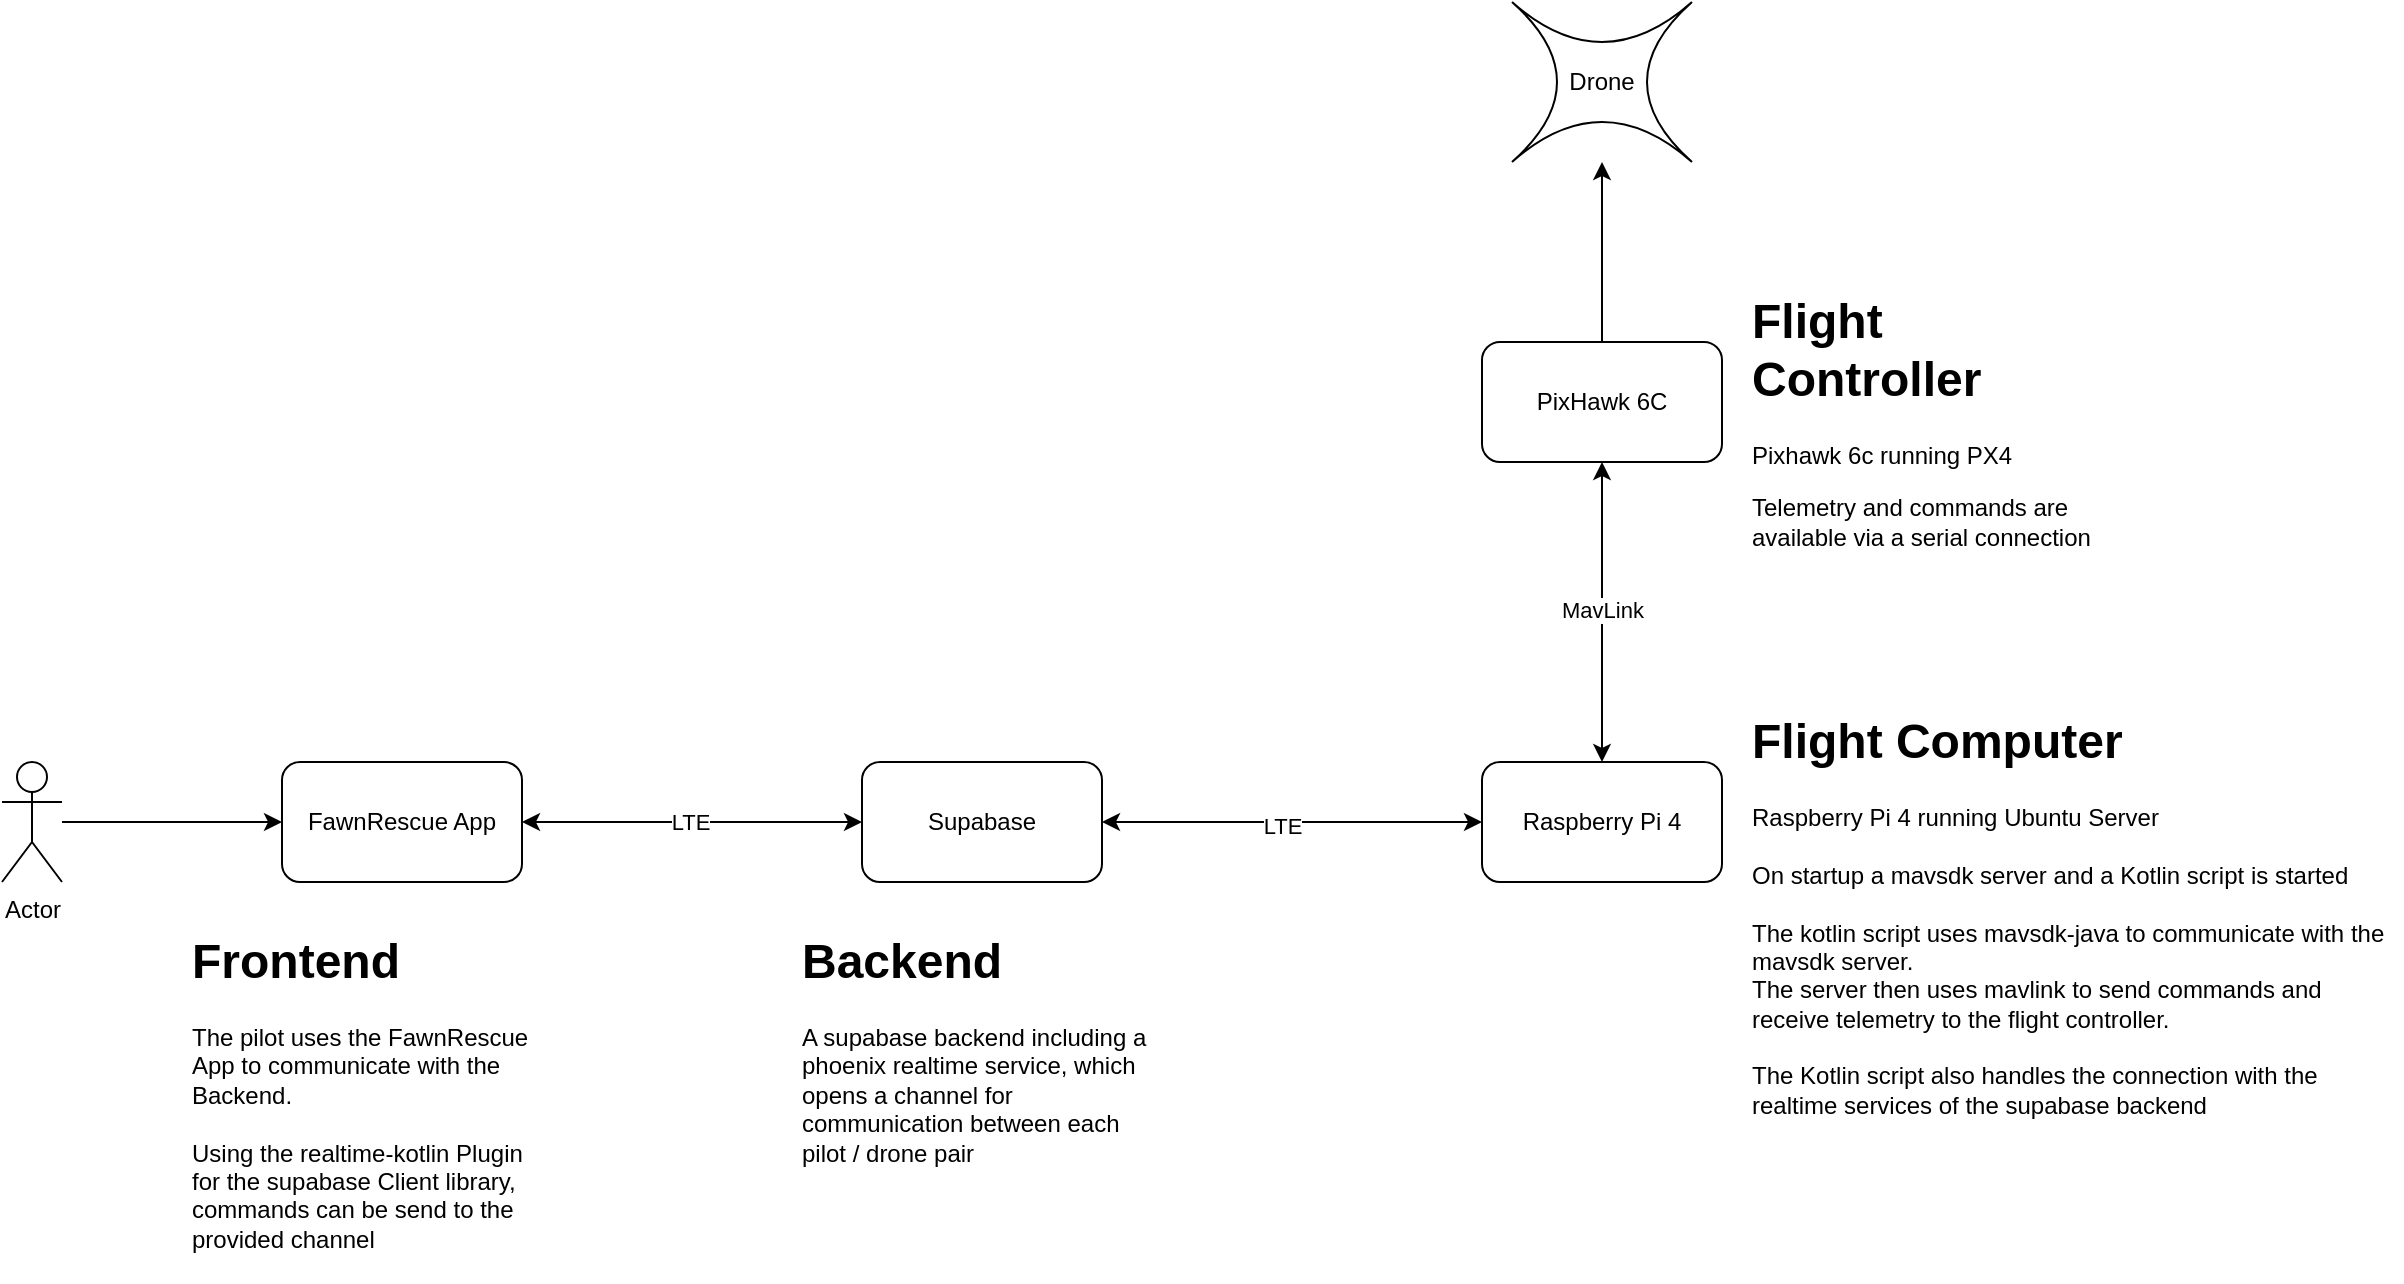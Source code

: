 <mxfile version="22.1.11" type="github">
  <diagram name="Page-1" id="nDaKL3ebdBdOYoQSPej4">
    <mxGraphModel dx="2350" dy="1830" grid="1" gridSize="10" guides="1" tooltips="1" connect="1" arrows="1" fold="1" page="1" pageScale="1" pageWidth="850" pageHeight="1100" math="0" shadow="0">
      <root>
        <mxCell id="0" />
        <mxCell id="1" parent="0" />
        <mxCell id="FN8Vr58lcdlTgOEtNpjS-21" style="edgeStyle=orthogonalEdgeStyle;rounded=0;orthogonalLoop=1;jettySize=auto;html=1;entryX=0;entryY=0.5;entryDx=0;entryDy=0;" edge="1" parent="1" source="FN8Vr58lcdlTgOEtNpjS-1" target="FN8Vr58lcdlTgOEtNpjS-13">
          <mxGeometry relative="1" as="geometry" />
        </mxCell>
        <mxCell id="FN8Vr58lcdlTgOEtNpjS-1" value="Actor" style="shape=umlActor;verticalLabelPosition=bottom;verticalAlign=top;html=1;outlineConnect=0;" vertex="1" parent="1">
          <mxGeometry x="-490" y="300" width="30" height="60" as="geometry" />
        </mxCell>
        <mxCell id="FN8Vr58lcdlTgOEtNpjS-4" value="Drone" style="shape=switch;whiteSpace=wrap;html=1;" vertex="1" parent="1">
          <mxGeometry x="265" y="-80" width="90" height="80" as="geometry" />
        </mxCell>
        <mxCell id="FN8Vr58lcdlTgOEtNpjS-9" style="edgeStyle=orthogonalEdgeStyle;rounded=0;orthogonalLoop=1;jettySize=auto;html=1;entryX=0.5;entryY=0;entryDx=0;entryDy=0;startArrow=classic;startFill=1;" edge="1" parent="1" source="FN8Vr58lcdlTgOEtNpjS-6" target="FN8Vr58lcdlTgOEtNpjS-7">
          <mxGeometry relative="1" as="geometry" />
        </mxCell>
        <mxCell id="FN8Vr58lcdlTgOEtNpjS-10" value="MavLink" style="edgeLabel;html=1;align=center;verticalAlign=middle;resizable=0;points=[];" vertex="1" connectable="0" parent="FN8Vr58lcdlTgOEtNpjS-9">
          <mxGeometry x="-0.013" y="3" relative="1" as="geometry">
            <mxPoint x="-3" as="offset" />
          </mxGeometry>
        </mxCell>
        <mxCell id="FN8Vr58lcdlTgOEtNpjS-22" style="edgeStyle=orthogonalEdgeStyle;rounded=0;orthogonalLoop=1;jettySize=auto;html=1;" edge="1" parent="1" source="FN8Vr58lcdlTgOEtNpjS-6" target="FN8Vr58lcdlTgOEtNpjS-4">
          <mxGeometry relative="1" as="geometry" />
        </mxCell>
        <mxCell id="FN8Vr58lcdlTgOEtNpjS-6" value="&lt;div&gt;PixHawk 6C&lt;/div&gt;" style="rounded=1;whiteSpace=wrap;html=1;" vertex="1" parent="1">
          <mxGeometry x="250" y="90" width="120" height="60" as="geometry" />
        </mxCell>
        <mxCell id="FN8Vr58lcdlTgOEtNpjS-7" value="Raspberry Pi 4" style="rounded=1;whiteSpace=wrap;html=1;" vertex="1" parent="1">
          <mxGeometry x="250" y="300" width="120" height="60" as="geometry" />
        </mxCell>
        <mxCell id="FN8Vr58lcdlTgOEtNpjS-8" value="&lt;h1&gt;Flight Controller&lt;br&gt;&lt;/h1&gt;&lt;p&gt;Pixhawk 6c running PX4&lt;/p&gt;&lt;p&gt;Telemetry and commands are available via a serial connection&lt;br&gt;&lt;/p&gt;" style="text;html=1;strokeColor=none;fillColor=none;spacing=5;spacingTop=-20;whiteSpace=wrap;overflow=hidden;rounded=0;" vertex="1" parent="1">
          <mxGeometry x="380" y="60" width="190" height="150" as="geometry" />
        </mxCell>
        <mxCell id="FN8Vr58lcdlTgOEtNpjS-11" value="&lt;h1&gt;Flight Computer&lt;br&gt;&lt;/h1&gt;&lt;div&gt;Raspberry Pi 4 running Ubuntu Server&lt;/div&gt;&lt;div&gt;&lt;br&gt;&lt;/div&gt;&lt;div&gt;On startup a mavsdk server and a Kotlin script is started&lt;/div&gt;&lt;div&gt;&lt;br&gt;&lt;/div&gt;&lt;div&gt;The kotlin script uses mavsdk-java to communicate with the mavsdk server.&lt;/div&gt;&lt;div&gt;The server then uses mavlink to send commands and receive telemetry to the flight controller.&lt;/div&gt;&lt;div&gt;&lt;br&gt;&lt;/div&gt;&lt;div&gt;The Kotlin script also handles the connection with the realtime services of the supabase backend&lt;br&gt;&lt;/div&gt;" style="text;html=1;strokeColor=none;fillColor=none;spacing=5;spacingTop=-20;whiteSpace=wrap;overflow=hidden;rounded=0;" vertex="1" parent="1">
          <mxGeometry x="380" y="270" width="330" height="260" as="geometry" />
        </mxCell>
        <mxCell id="FN8Vr58lcdlTgOEtNpjS-15" style="edgeStyle=orthogonalEdgeStyle;rounded=0;orthogonalLoop=1;jettySize=auto;html=1;entryX=0;entryY=0.5;entryDx=0;entryDy=0;startArrow=classic;startFill=1;" edge="1" parent="1" source="FN8Vr58lcdlTgOEtNpjS-12" target="FN8Vr58lcdlTgOEtNpjS-7">
          <mxGeometry relative="1" as="geometry" />
        </mxCell>
        <mxCell id="FN8Vr58lcdlTgOEtNpjS-16" value="&lt;div&gt;LTE&lt;/div&gt;" style="edgeLabel;html=1;align=center;verticalAlign=middle;resizable=0;points=[];" vertex="1" connectable="0" parent="FN8Vr58lcdlTgOEtNpjS-15">
          <mxGeometry x="-0.067" y="-2" relative="1" as="geometry">
            <mxPoint x="1" as="offset" />
          </mxGeometry>
        </mxCell>
        <mxCell id="FN8Vr58lcdlTgOEtNpjS-12" value="Supabase" style="rounded=1;whiteSpace=wrap;html=1;" vertex="1" parent="1">
          <mxGeometry x="-60" y="300" width="120" height="60" as="geometry" />
        </mxCell>
        <mxCell id="FN8Vr58lcdlTgOEtNpjS-17" style="edgeStyle=orthogonalEdgeStyle;rounded=0;orthogonalLoop=1;jettySize=auto;html=1;entryX=0;entryY=0.5;entryDx=0;entryDy=0;startArrow=classic;startFill=1;" edge="1" parent="1" source="FN8Vr58lcdlTgOEtNpjS-13" target="FN8Vr58lcdlTgOEtNpjS-12">
          <mxGeometry relative="1" as="geometry" />
        </mxCell>
        <mxCell id="FN8Vr58lcdlTgOEtNpjS-18" value="LTE" style="edgeLabel;html=1;align=center;verticalAlign=middle;resizable=0;points=[];" vertex="1" connectable="0" parent="FN8Vr58lcdlTgOEtNpjS-17">
          <mxGeometry x="-0.017" relative="1" as="geometry">
            <mxPoint as="offset" />
          </mxGeometry>
        </mxCell>
        <mxCell id="FN8Vr58lcdlTgOEtNpjS-13" value="FawnRescue App" style="rounded=1;whiteSpace=wrap;html=1;" vertex="1" parent="1">
          <mxGeometry x="-350" y="300" width="120" height="60" as="geometry" />
        </mxCell>
        <mxCell id="FN8Vr58lcdlTgOEtNpjS-14" value="&lt;h1&gt;Backend&lt;br&gt;&lt;/h1&gt;&lt;div&gt;A supabase backend including a phoenix realtime service, which opens a channel for communication between each&amp;nbsp;&lt;/div&gt;&lt;div&gt;pilot / drone pair&lt;/div&gt;" style="text;html=1;strokeColor=none;fillColor=none;spacing=5;spacingTop=-20;whiteSpace=wrap;overflow=hidden;rounded=0;" vertex="1" parent="1">
          <mxGeometry x="-95" y="380" width="190" height="140" as="geometry" />
        </mxCell>
        <mxCell id="FN8Vr58lcdlTgOEtNpjS-19" value="&lt;h1&gt;Frontend&lt;br&gt;&lt;/h1&gt;&lt;div&gt;The pilot uses the FawnRescue App to communicate with the Backend.&lt;/div&gt;&lt;div&gt;&lt;br&gt;&lt;/div&gt;&lt;div&gt;Using the realtime-kotlin Plugin for the supabase Client library, commands can be send to the provided channel&lt;br&gt;&lt;/div&gt;" style="text;html=1;strokeColor=none;fillColor=none;spacing=5;spacingTop=-20;whiteSpace=wrap;overflow=hidden;rounded=0;" vertex="1" parent="1">
          <mxGeometry x="-400" y="380" width="190" height="180" as="geometry" />
        </mxCell>
      </root>
    </mxGraphModel>
  </diagram>
</mxfile>
